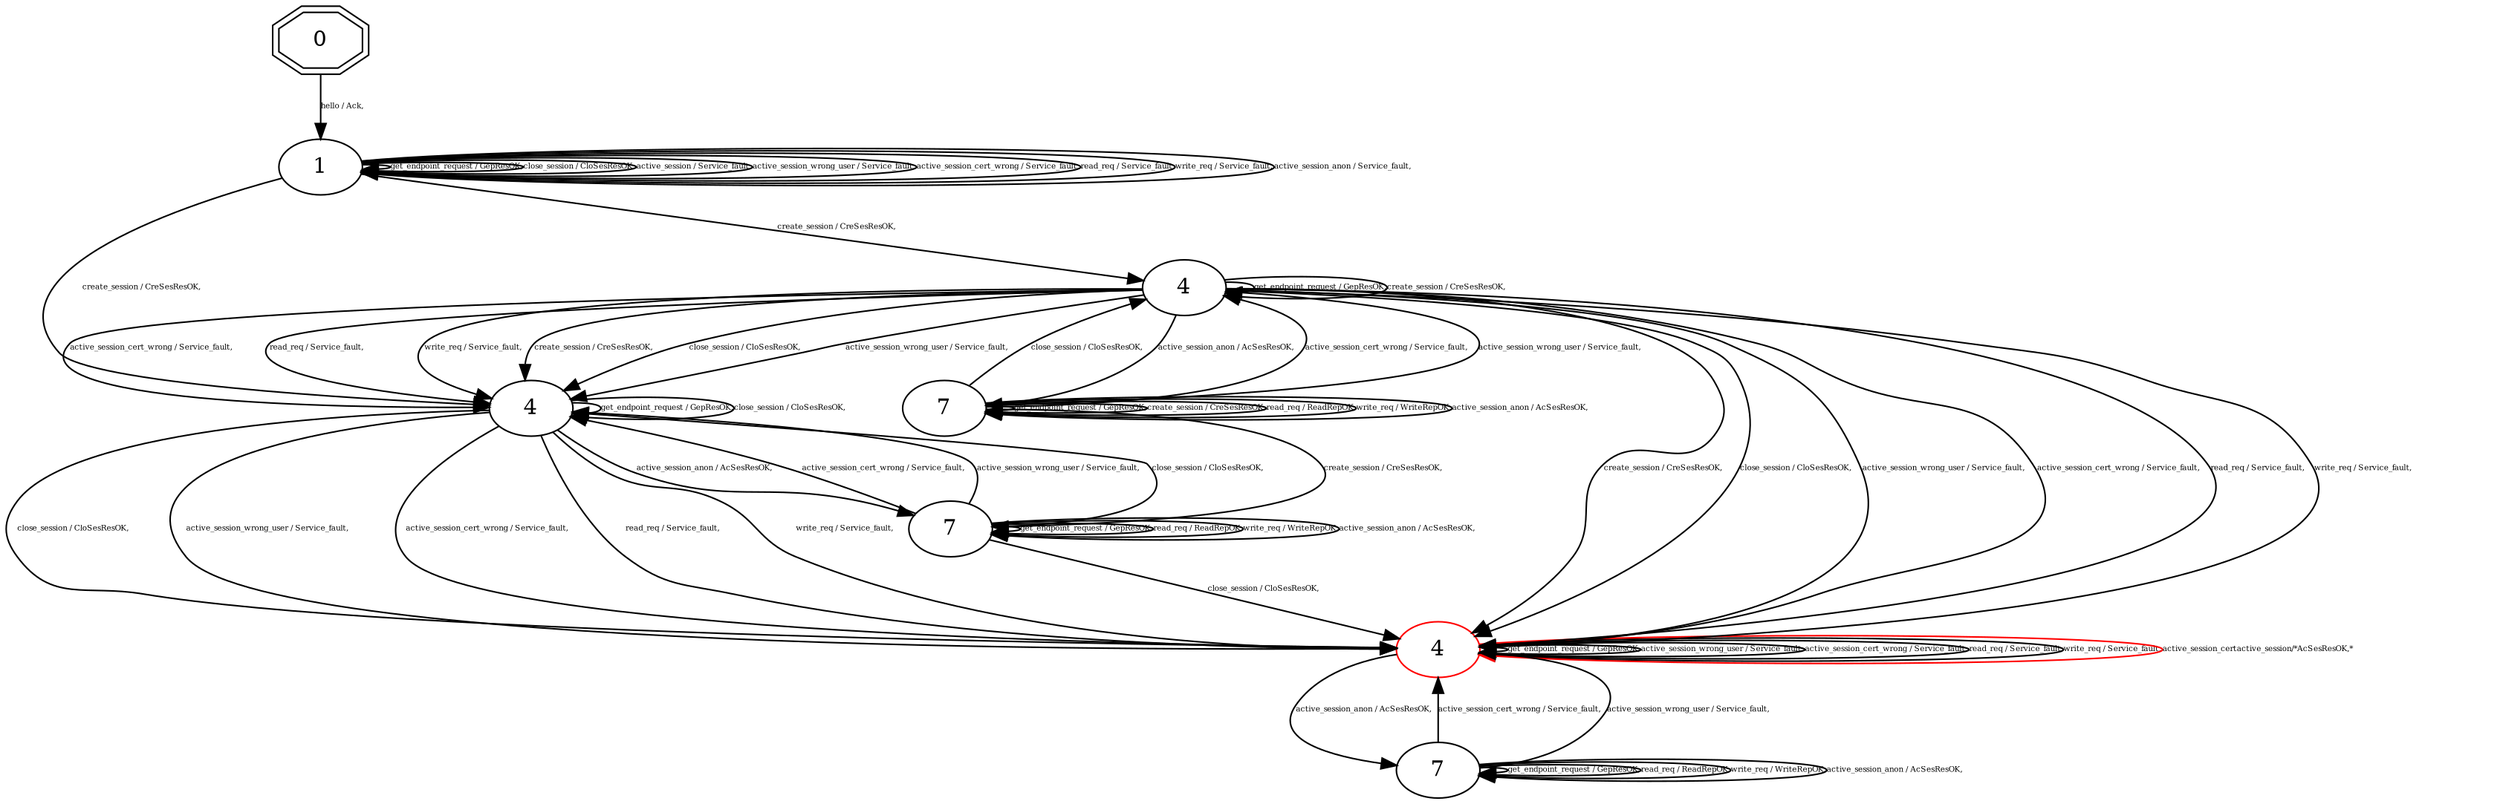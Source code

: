 digraph "Automata" { 
	 "0_0_true" [shape=doubleoctagon,style=filled,fillcolor=white,URL="0",label="0"];
	 "1_0_true" [shape=ellipse,style=filled,fillcolor=white,URL="1",label="1"];
	 "4_1_true" [shape=ellipse,style=filled,fillcolor=white,URL="4",label="4"];
	 "4_1_false" [shape=ellipse,style=filled,fillcolor=white,URL="4",label="4",color=red];
	 "4_0_true" [shape=ellipse,style=filled,fillcolor=white,URL="4",label="4"];
	 "7_0_true" [shape=ellipse,style=filled,fillcolor=white,URL="7",label="7"];
	 "7_1_true" [shape=ellipse,style=filled,fillcolor=white,URL="7",label="7"];
	 "7_1_false" [shape=ellipse,style=filled,fillcolor=white,URL="7",label="7"];
	 "7_1_false"->"4_1_false" [fontsize=5,label="active_session_cert_wrong / Service_fault,"];
	 "7_1_false"->"4_1_false" [fontsize=5,label="active_session_wrong_user / Service_fault,"];
	 "7_1_false"->"7_1_false" [fontsize=5,label="get_endpoint_request / GepResOK,"];
	 "7_1_false"->"7_1_false" [fontsize=5,label="read_req / ReadRepOK,"];
	 "7_1_false"->"7_1_false" [fontsize=5,label="write_req / WriteRepOK,"];
	 "7_1_false"->"7_1_false" [fontsize=5,label="active_session_anon / AcSesResOK,"];
	 "4_1_true"->"4_1_true" [fontsize=5,label="get_endpoint_request / GepResOK,"];
	 "4_1_true"->"4_1_true" [fontsize=5,label="close_session / CloSesResOK,"];
	 "4_1_true"->"4_1_false" [fontsize=5,label="close_session / CloSesResOK,"];
	 "4_1_true"->"4_1_false" [fontsize=5,label="active_session_wrong_user / Service_fault,"];
	 "4_1_true"->"4_1_false" [fontsize=5,label="active_session_cert_wrong / Service_fault,"];
	 "4_1_true"->"4_1_false" [fontsize=5,label="read_req / Service_fault,"];
	 "4_1_true"->"4_1_false" [fontsize=5,label="write_req / Service_fault,"];
	 "4_1_true"->"7_1_true" [fontsize=5,label="active_session_anon / AcSesResOK,"];
	 "4_1_false"->"4_1_false" [fontsize=5,label="get_endpoint_request / GepResOK,"];
	 "4_1_false"->"4_1_false" [fontsize=5,label="active_session_wrong_user / Service_fault,"];
	 "4_1_false"->"4_1_false" [fontsize=5,label="active_session_cert_wrong / Service_fault,"];
	 "4_1_false"->"4_1_false" [fontsize=5,label="read_req / Service_fault,"];
	 "4_1_false"->"4_1_false" [fontsize=5,label="write_req / Service_fault,"];
	 "4_1_false"->"7_1_false" [fontsize=5,label="active_session_anon / AcSesResOK,"];
	 "4_0_true"->"4_1_true" [fontsize=5,label="create_session / CreSesResOK,"];
	 "4_0_true"->"4_1_true" [fontsize=5,label="close_session / CloSesResOK,"];
	 "4_0_true"->"4_1_true" [fontsize=5,label="active_session_wrong_user / Service_fault,"];
	 "4_0_true"->"4_1_true" [fontsize=5,label="active_session_cert_wrong / Service_fault,"];
	 "4_0_true"->"4_1_true" [fontsize=5,label="read_req / Service_fault,"];
	 "4_0_true"->"4_1_true" [fontsize=5,label="write_req / Service_fault,"];
	 "4_0_true"->"4_1_false" [fontsize=5,label="create_session / CreSesResOK,"];
	 "4_0_true"->"4_1_false" [fontsize=5,label="close_session / CloSesResOK,"];
	 "4_0_true"->"4_1_false" [fontsize=5,label="active_session_wrong_user / Service_fault,"];
	 "4_0_true"->"4_1_false" [fontsize=5,label="active_session_cert_wrong / Service_fault,"];
	 "4_0_true"->"4_1_false" [fontsize=5,label="read_req / Service_fault,"];
	 "4_0_true"->"4_1_false" [fontsize=5,label="write_req / Service_fault,"];
	 "4_0_true"->"4_0_true" [fontsize=5,label="get_endpoint_request / GepResOK,"];
	 "4_0_true"->"4_0_true" [fontsize=5,label="create_session / CreSesResOK,"];
	 "4_0_true"->"7_0_true" [fontsize=5,label="active_session_anon / AcSesResOK,"];
	 "7_1_true"->"4_1_false" [fontsize=5,label="close_session / CloSesResOK,"];
	 "7_1_true"->"7_1_true" [fontsize=5,label="get_endpoint_request / GepResOK,"];
	 "7_1_true"->"7_1_true" [fontsize=5,label="read_req / ReadRepOK,"];
	 "7_1_true"->"7_1_true" [fontsize=5,label="write_req / WriteRepOK,"];
	 "7_1_true"->"7_1_true" [fontsize=5,label="active_session_anon / AcSesResOK,"];
	 "7_1_true"->"4_1_true" [fontsize=5,label="active_session_cert_wrong / Service_fault,"];
	 "7_1_true"->"4_1_true" [fontsize=5,label="active_session_wrong_user / Service_fault,"];
	 "7_1_true"->"4_1_true" [fontsize=5,label="close_session / CloSesResOK,"];
	 "1_0_true"->"4_1_true" [fontsize=5,label="create_session / CreSesResOK,"];
	 "1_0_true"->"4_0_true" [fontsize=5,label="create_session / CreSesResOK,"];
	 "1_0_true"->"1_0_true" [fontsize=5,label="get_endpoint_request / GepResOK,"];
	 "1_0_true"->"1_0_true" [fontsize=5,label="close_session / CloSesResOK,"];
	 "1_0_true"->"1_0_true" [fontsize=5,label="active_session / Service_fault,"];
	 "1_0_true"->"1_0_true" [fontsize=5,label="active_session_wrong_user / Service_fault,"];
	 "1_0_true"->"1_0_true" [fontsize=5,label="active_session_cert_wrong / Service_fault,"];
	 "1_0_true"->"1_0_true" [fontsize=5,label="read_req / Service_fault,"];
	 "1_0_true"->"1_0_true" [fontsize=5,label="write_req / Service_fault,"];
	 "1_0_true"->"1_0_true" [fontsize=5,label="active_session_anon / Service_fault,"];
	 "7_0_true"->"4_0_true" [fontsize=5,label="active_session_cert_wrong / Service_fault,"];
	 "7_0_true"->"4_0_true" [fontsize=5,label="active_session_wrong_user / Service_fault,"];
	 "7_0_true"->"4_0_true" [fontsize=5,label="close_session / CloSesResOK,"];
	 "7_0_true"->"7_0_true" [fontsize=5,label="get_endpoint_request / GepResOK,"];
	 "7_0_true"->"7_0_true" [fontsize=5,label="create_session / CreSesResOK,"];
	 "7_0_true"->"7_0_true" [fontsize=5,label="read_req / ReadRepOK,"];
	 "7_0_true"->"7_0_true" [fontsize=5,label="write_req / WriteRepOK,"];
	 "7_0_true"->"7_0_true" [fontsize=5,label="active_session_anon / AcSesResOK,"];
	 "7_0_true"->"7_1_true" [fontsize=5,label="create_session / CreSesResOK,"];
	 "0_0_true"->"1_0_true" [fontsize=5,label="hello / Ack,"];
	"4_1_false"->"4_1_false"[color=red,label="active_session_certactive_session/*AcSesResOK,*",fontsize=5];}
